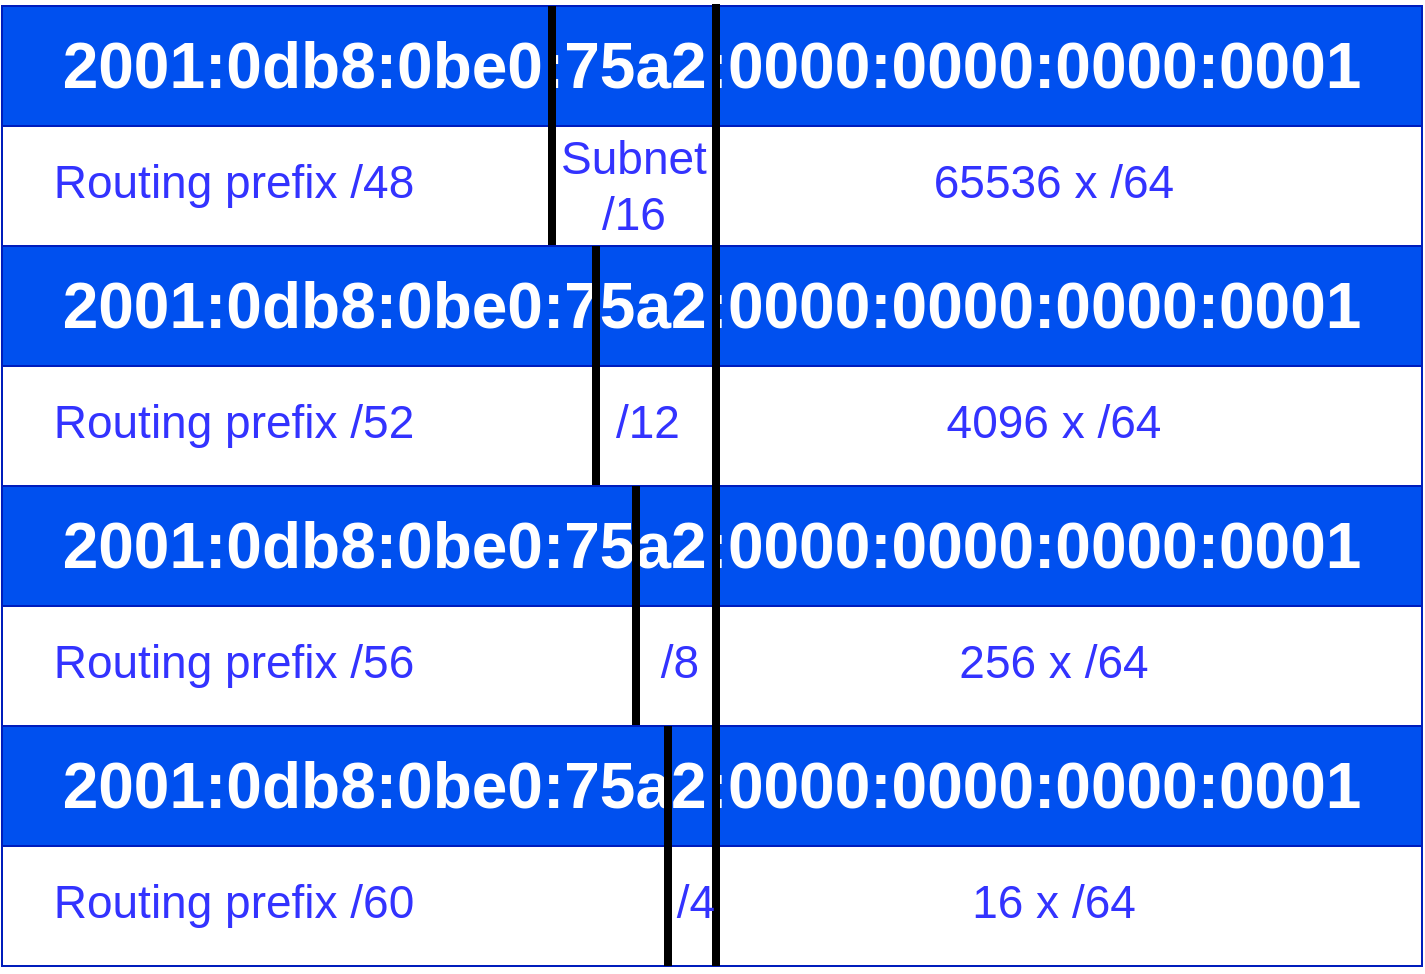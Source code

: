 <mxfile>
    <diagram id="bUknmDO3KefSVGiFB3xm" name="Page-1">
        <mxGraphModel dx="1130" dy="569" grid="1" gridSize="10" guides="1" tooltips="1" connect="1" arrows="1" fold="1" page="1" pageScale="1" pageWidth="850" pageHeight="1100" math="0" shadow="0">
            <root>
                <mxCell id="0"/>
                <mxCell id="1" parent="0"/>
                <mxCell id="6" value="&lt;font style=&quot;font-size: 32px;&quot;&gt;2001:0db8:0be0:75a2:0000:0000:0000:0001&lt;/font&gt;" style="swimlane;whiteSpace=wrap;html=1;startSize=60;fillColor=#0050ef;fontColor=#ffffff;strokeColor=#001DBC;" parent="1" vertex="1">
                    <mxGeometry x="79" y="30" width="710" height="120" as="geometry"/>
                </mxCell>
                <mxCell id="7" value="&lt;font color=&quot;#3333ff&quot; style=&quot;font-size: 23px;&quot;&gt;Routing prefix /48&lt;/font&gt;" style="text;html=1;strokeColor=none;fillColor=none;align=center;verticalAlign=middle;whiteSpace=wrap;rounded=0;fontSize=32;" parent="6" vertex="1">
                    <mxGeometry x="21" y="70" width="190" height="30" as="geometry"/>
                </mxCell>
                <mxCell id="8" value="" style="endArrow=none;html=1;fontSize=32;strokeWidth=4;" parent="6" edge="1">
                    <mxGeometry width="50" height="50" relative="1" as="geometry">
                        <mxPoint x="275" y="120" as="sourcePoint"/>
                        <mxPoint x="275" as="targetPoint"/>
                    </mxGeometry>
                </mxCell>
                <mxCell id="9" value="" style="endArrow=none;html=1;fontSize=32;strokeWidth=4;" parent="6" edge="1">
                    <mxGeometry width="50" height="50" relative="1" as="geometry">
                        <mxPoint x="357" y="120" as="sourcePoint"/>
                        <mxPoint x="357" y="-1" as="targetPoint"/>
                    </mxGeometry>
                </mxCell>
                <mxCell id="10" value="&lt;font style=&quot;font-size: 23px;&quot;&gt;65536 x /64&lt;/font&gt;" style="text;html=1;strokeColor=none;fillColor=none;align=center;verticalAlign=middle;whiteSpace=wrap;rounded=0;fontSize=32;fontColor=#3333FF;" parent="6" vertex="1">
                    <mxGeometry x="431" y="70" width="190" height="30" as="geometry"/>
                </mxCell>
                <mxCell id="11" value="&lt;font color=&quot;#3333ff&quot;&gt;Subnet&lt;br&gt;/16&lt;/font&gt;" style="text;html=1;strokeColor=none;fillColor=none;align=center;verticalAlign=middle;whiteSpace=wrap;rounded=0;fontSize=23;" parent="6" vertex="1">
                    <mxGeometry x="284" y="60" width="64" height="60" as="geometry"/>
                </mxCell>
                <mxCell id="12" value="&lt;font style=&quot;font-size: 32px;&quot;&gt;2001:0db8:0be0:75a2:0000:0000:0000:0001&lt;/font&gt;" style="swimlane;whiteSpace=wrap;html=1;startSize=60;fillColor=#0050ef;fontColor=#ffffff;strokeColor=#001DBC;" parent="1" vertex="1">
                    <mxGeometry x="79" y="150" width="710" height="120" as="geometry"/>
                </mxCell>
                <mxCell id="13" value="&lt;font color=&quot;#3333ff&quot; style=&quot;font-size: 23px;&quot;&gt;Routing prefix /52&lt;/font&gt;" style="text;html=1;strokeColor=none;fillColor=none;align=center;verticalAlign=middle;whiteSpace=wrap;rounded=0;fontSize=32;" parent="12" vertex="1">
                    <mxGeometry x="21" y="70" width="190" height="30" as="geometry"/>
                </mxCell>
                <mxCell id="14" value="" style="endArrow=none;html=1;fontSize=32;strokeWidth=4;" parent="12" edge="1">
                    <mxGeometry width="50" height="50" relative="1" as="geometry">
                        <mxPoint x="297" y="120" as="sourcePoint"/>
                        <mxPoint x="297" as="targetPoint"/>
                    </mxGeometry>
                </mxCell>
                <mxCell id="15" value="" style="endArrow=none;html=1;fontSize=32;strokeWidth=4;" parent="12" edge="1">
                    <mxGeometry width="50" height="50" relative="1" as="geometry">
                        <mxPoint x="357" y="120" as="sourcePoint"/>
                        <mxPoint x="357" y="-1" as="targetPoint"/>
                    </mxGeometry>
                </mxCell>
                <mxCell id="16" value="&lt;font style=&quot;font-size: 23px;&quot;&gt;4096 x /64&lt;/font&gt;" style="text;html=1;strokeColor=none;fillColor=none;align=center;verticalAlign=middle;whiteSpace=wrap;rounded=0;fontSize=32;fontColor=#3333FF;" parent="12" vertex="1">
                    <mxGeometry x="431" y="70" width="190" height="30" as="geometry"/>
                </mxCell>
                <mxCell id="17" value="/12" style="text;html=1;strokeColor=none;fillColor=none;align=center;verticalAlign=middle;whiteSpace=wrap;rounded=0;fontSize=23;fontColor=#3333FF;" parent="12" vertex="1">
                    <mxGeometry x="304" y="73" width="38" height="30" as="geometry"/>
                </mxCell>
                <mxCell id="18" value="&lt;font style=&quot;font-size: 32px;&quot;&gt;2001:0db8:0be0:75a2:0000:0000:0000:0001&lt;/font&gt;" style="swimlane;whiteSpace=wrap;html=1;startSize=60;fillColor=#0050ef;fontColor=#ffffff;strokeColor=#001DBC;" parent="1" vertex="1">
                    <mxGeometry x="79" y="270" width="710" height="120" as="geometry"/>
                </mxCell>
                <mxCell id="19" value="&lt;font color=&quot;#3333ff&quot; style=&quot;font-size: 23px;&quot;&gt;Routing prefix /56&lt;/font&gt;" style="text;html=1;strokeColor=none;fillColor=none;align=center;verticalAlign=middle;whiteSpace=wrap;rounded=0;fontSize=32;" parent="18" vertex="1">
                    <mxGeometry x="21" y="70" width="190" height="30" as="geometry"/>
                </mxCell>
                <mxCell id="20" value="" style="endArrow=none;html=1;fontSize=32;strokeWidth=4;" parent="18" edge="1">
                    <mxGeometry width="50" height="50" relative="1" as="geometry">
                        <mxPoint x="317" y="120" as="sourcePoint"/>
                        <mxPoint x="317" as="targetPoint"/>
                    </mxGeometry>
                </mxCell>
                <mxCell id="21" value="" style="endArrow=none;html=1;fontSize=32;strokeWidth=4;" parent="18" edge="1">
                    <mxGeometry width="50" height="50" relative="1" as="geometry">
                        <mxPoint x="357" y="120" as="sourcePoint"/>
                        <mxPoint x="357" y="-1" as="targetPoint"/>
                    </mxGeometry>
                </mxCell>
                <mxCell id="22" value="&lt;font color=&quot;#3333ff&quot; style=&quot;font-size: 23px;&quot;&gt;256 x /64&lt;/font&gt;" style="text;html=1;strokeColor=none;fillColor=none;align=center;verticalAlign=middle;whiteSpace=wrap;rounded=0;fontSize=32;" parent="18" vertex="1">
                    <mxGeometry x="431" y="70" width="190" height="30" as="geometry"/>
                </mxCell>
                <mxCell id="23" value="/8" style="text;html=1;strokeColor=none;fillColor=none;align=center;verticalAlign=middle;whiteSpace=wrap;rounded=0;fontSize=23;fontColor=#3333FF;" parent="18" vertex="1">
                    <mxGeometry x="320" y="73" width="38" height="30" as="geometry"/>
                </mxCell>
                <mxCell id="27" value="&lt;font style=&quot;font-size: 32px;&quot;&gt;2001:0db8:0be0:75a2:0000:0000:0000:0001&lt;/font&gt;" style="swimlane;whiteSpace=wrap;html=1;startSize=60;fillColor=#0050ef;fontColor=#ffffff;strokeColor=#001DBC;" parent="1" vertex="1">
                    <mxGeometry x="79" y="390" width="710" height="120" as="geometry"/>
                </mxCell>
                <mxCell id="28" value="&lt;font style=&quot;font-size: 23px;&quot;&gt;Routing prefix /60&lt;/font&gt;" style="text;html=1;strokeColor=none;fillColor=none;align=center;verticalAlign=middle;whiteSpace=wrap;rounded=0;fontSize=32;fontColor=#3333FF;" parent="27" vertex="1">
                    <mxGeometry x="21" y="70" width="190" height="30" as="geometry"/>
                </mxCell>
                <mxCell id="29" value="" style="endArrow=none;html=1;fontSize=32;strokeWidth=4;" parent="27" edge="1">
                    <mxGeometry width="50" height="50" relative="1" as="geometry">
                        <mxPoint x="333" y="120" as="sourcePoint"/>
                        <mxPoint x="333" as="targetPoint"/>
                    </mxGeometry>
                </mxCell>
                <mxCell id="30" value="" style="endArrow=none;html=1;fontSize=32;strokeWidth=4;" parent="27" edge="1">
                    <mxGeometry width="50" height="50" relative="1" as="geometry">
                        <mxPoint x="357" y="120" as="sourcePoint"/>
                        <mxPoint x="357" y="-1" as="targetPoint"/>
                    </mxGeometry>
                </mxCell>
                <mxCell id="31" value="&lt;font style=&quot;font-size: 23px;&quot;&gt;16 x /64&lt;/font&gt;" style="text;html=1;strokeColor=none;fillColor=none;align=center;verticalAlign=middle;whiteSpace=wrap;rounded=0;fontSize=32;fontColor=#3333FF;" parent="27" vertex="1">
                    <mxGeometry x="431" y="70" width="190" height="30" as="geometry"/>
                </mxCell>
                <mxCell id="32" value="/4" style="text;html=1;strokeColor=none;fillColor=none;align=center;verticalAlign=middle;whiteSpace=wrap;rounded=0;fontSize=23;fontColor=#3333FF;" parent="27" vertex="1">
                    <mxGeometry x="332" y="73" width="30" height="30" as="geometry"/>
                </mxCell>
            </root>
        </mxGraphModel>
    </diagram>
</mxfile>